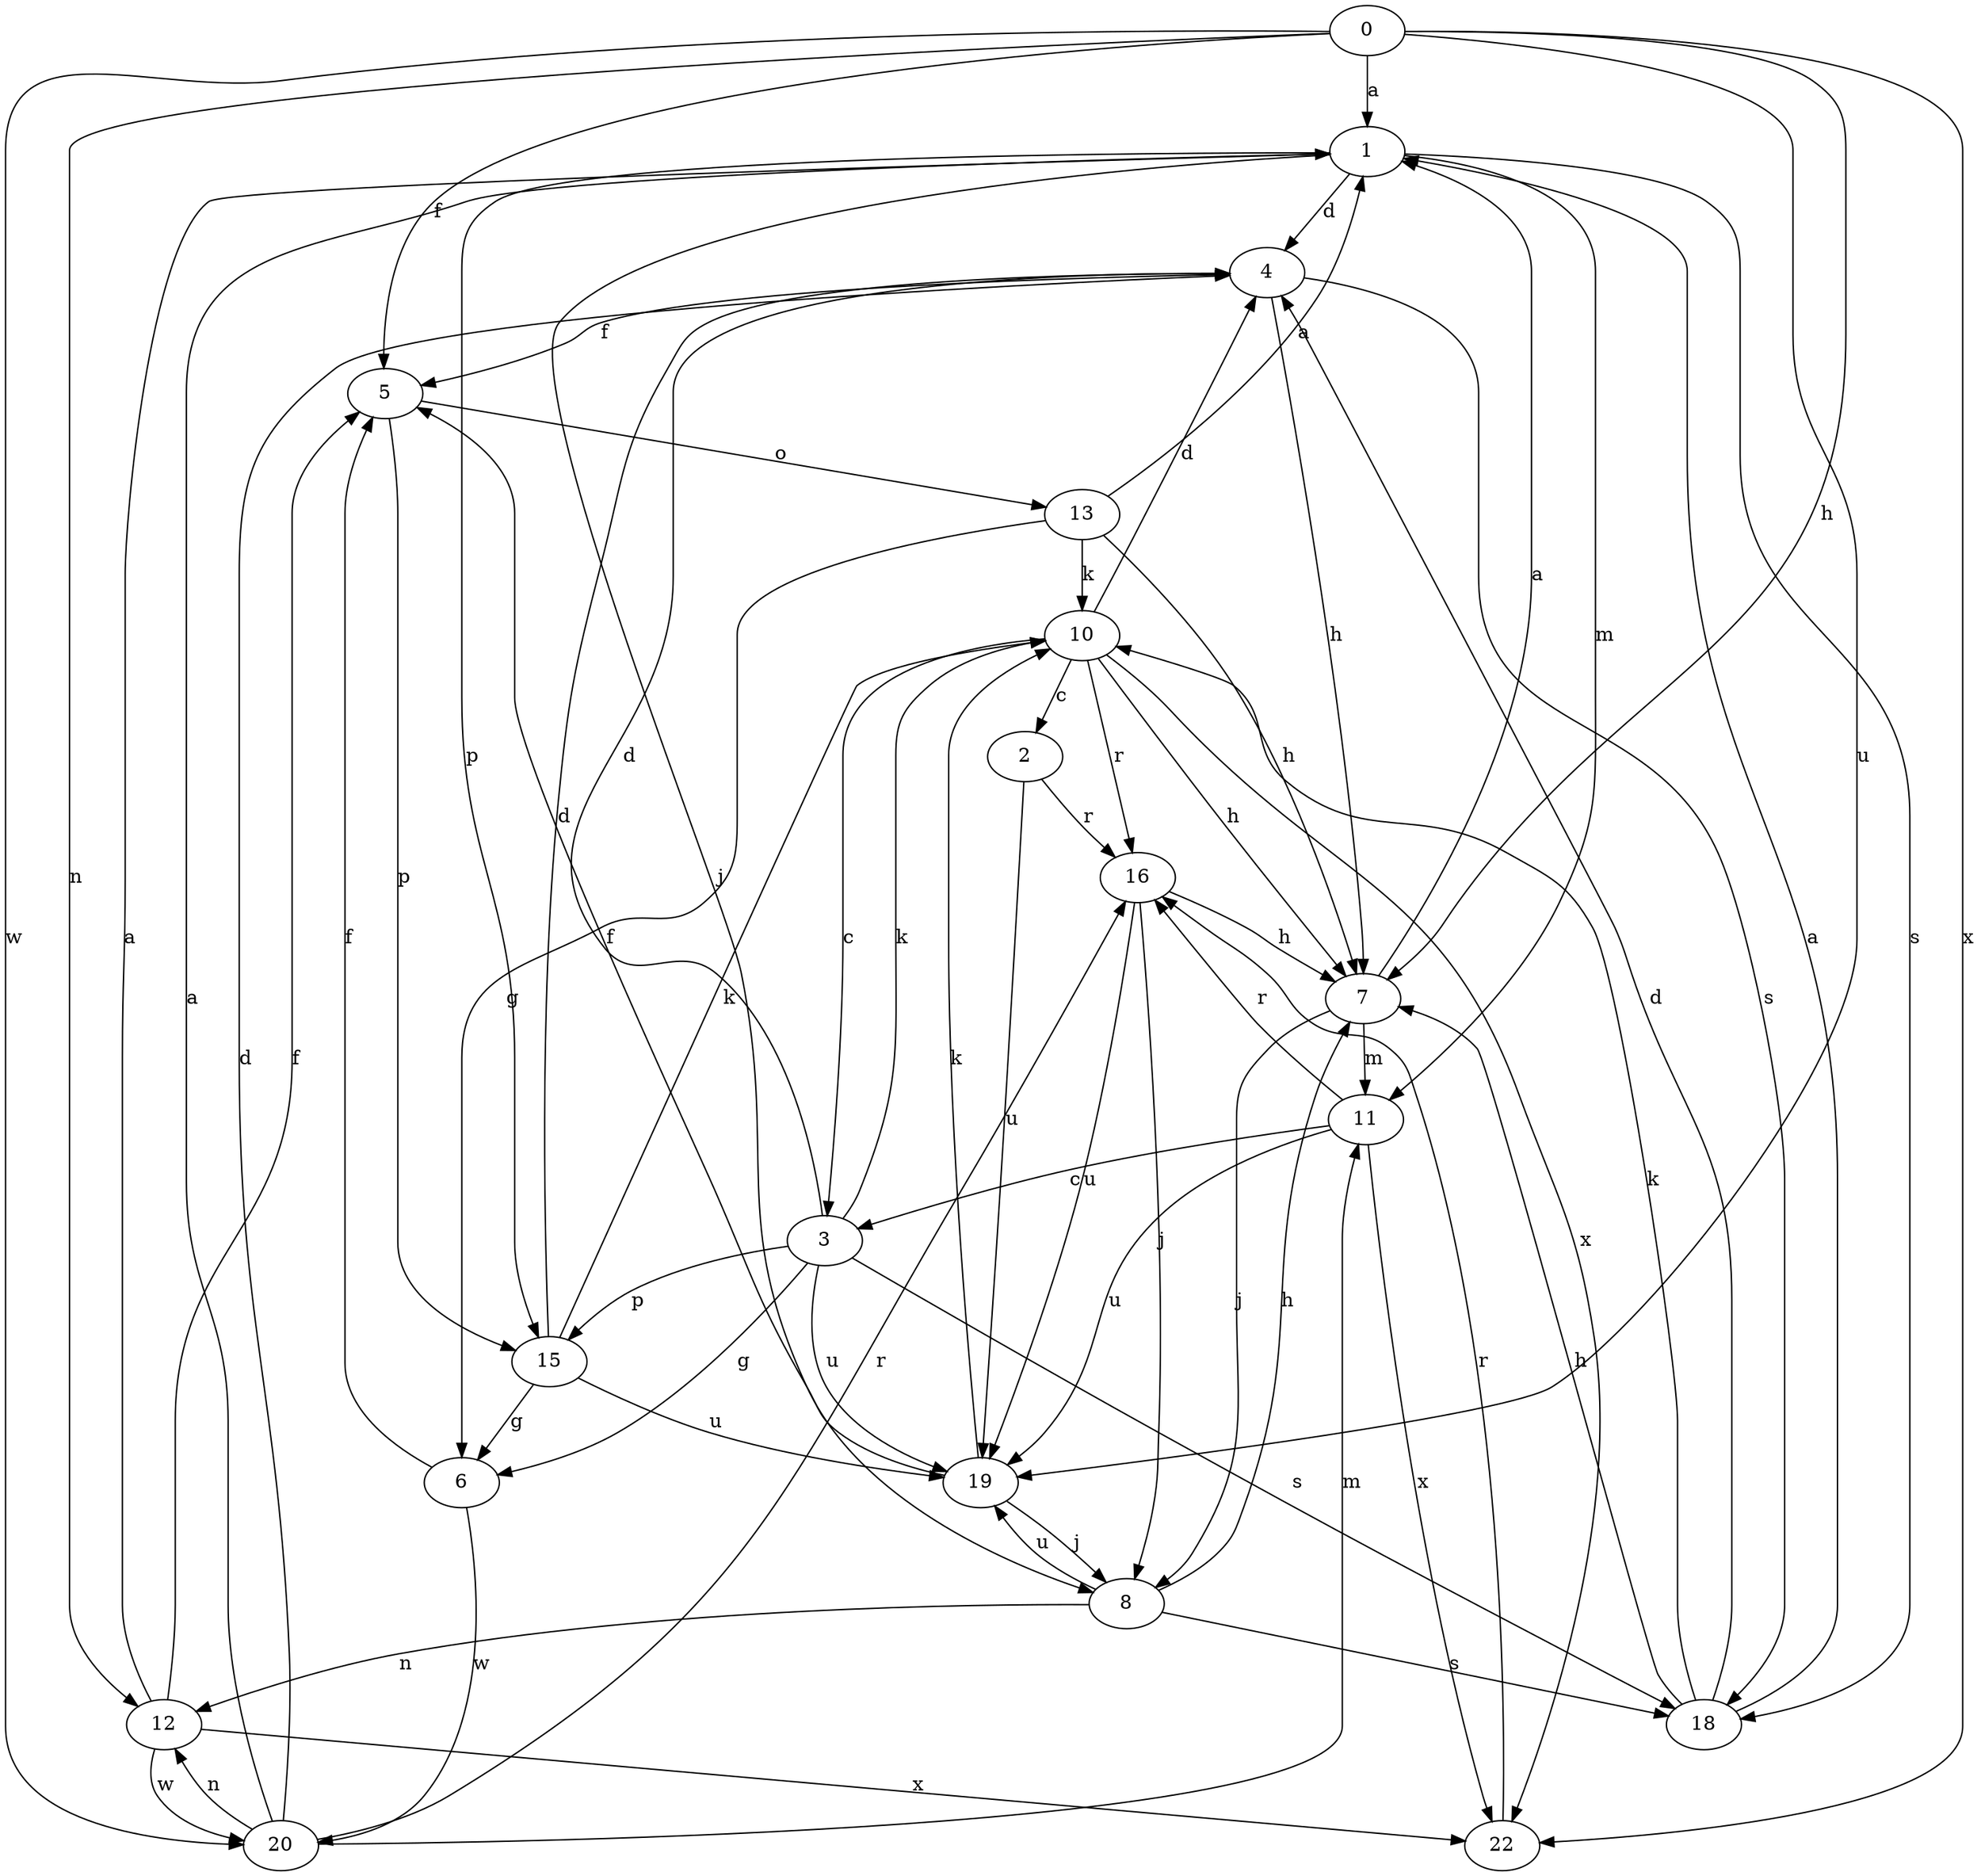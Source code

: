 strict digraph  {
0;
1;
2;
3;
4;
5;
6;
7;
8;
10;
11;
12;
13;
15;
16;
18;
19;
20;
22;
0 -> 1  [label=a];
0 -> 5  [label=f];
0 -> 7  [label=h];
0 -> 12  [label=n];
0 -> 19  [label=u];
0 -> 20  [label=w];
0 -> 22  [label=x];
1 -> 4  [label=d];
1 -> 8  [label=j];
1 -> 11  [label=m];
1 -> 15  [label=p];
1 -> 18  [label=s];
2 -> 16  [label=r];
2 -> 19  [label=u];
3 -> 4  [label=d];
3 -> 6  [label=g];
3 -> 10  [label=k];
3 -> 15  [label=p];
3 -> 18  [label=s];
3 -> 19  [label=u];
4 -> 5  [label=f];
4 -> 7  [label=h];
4 -> 18  [label=s];
5 -> 13  [label=o];
5 -> 15  [label=p];
6 -> 5  [label=f];
6 -> 20  [label=w];
7 -> 1  [label=a];
7 -> 8  [label=j];
7 -> 11  [label=m];
8 -> 7  [label=h];
8 -> 12  [label=n];
8 -> 18  [label=s];
8 -> 19  [label=u];
10 -> 2  [label=c];
10 -> 3  [label=c];
10 -> 4  [label=d];
10 -> 7  [label=h];
10 -> 16  [label=r];
10 -> 22  [label=x];
11 -> 3  [label=c];
11 -> 16  [label=r];
11 -> 19  [label=u];
11 -> 22  [label=x];
12 -> 1  [label=a];
12 -> 5  [label=f];
12 -> 20  [label=w];
12 -> 22  [label=x];
13 -> 1  [label=a];
13 -> 6  [label=g];
13 -> 7  [label=h];
13 -> 10  [label=k];
15 -> 4  [label=d];
15 -> 6  [label=g];
15 -> 10  [label=k];
15 -> 19  [label=u];
16 -> 7  [label=h];
16 -> 8  [label=j];
16 -> 19  [label=u];
18 -> 1  [label=a];
18 -> 4  [label=d];
18 -> 7  [label=h];
18 -> 10  [label=k];
19 -> 5  [label=f];
19 -> 8  [label=j];
19 -> 10  [label=k];
20 -> 1  [label=a];
20 -> 4  [label=d];
20 -> 11  [label=m];
20 -> 12  [label=n];
20 -> 16  [label=r];
22 -> 16  [label=r];
}
